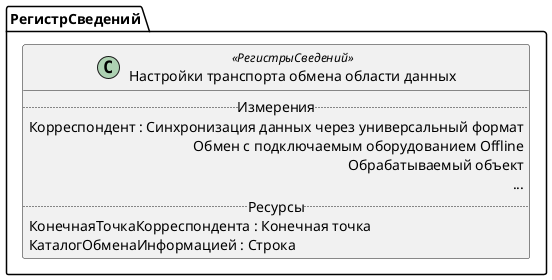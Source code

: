 ﻿@startuml НастройкиТранспортаОбменаОбластиДанных
'!include templates.wsd
'..\include templates.wsd
class РегистрСведений.НастройкиТранспортаОбменаОбластиДанных as "Настройки транспорта обмена области данных" <<РегистрыСведений>>
{
..Измерения..
Корреспондент : Синхронизация данных через универсальный формат\rОбмен с подключаемым оборудованием Offline\rОбрабатываемый объект\r...
..Ресурсы..
КонечнаяТочкаКорреспондента : Конечная точка
КаталогОбменаИнформацией : Строка
}
@enduml
